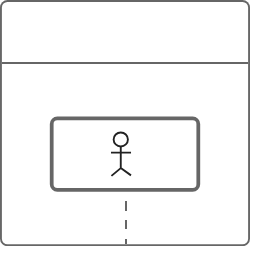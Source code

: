 zenuml
@startuml
:Manager: -> (Request Budget Status)
(Generate Budget Report) -> :Finance Team:
:Finance Team: -> (Prepare Report)
(Prepare Report) -> :Manager: : return Budget Report
:Manager: -> (Analyze Report)
(Analyze Report) -> :Manager: : Approve or Adjust
@enduml